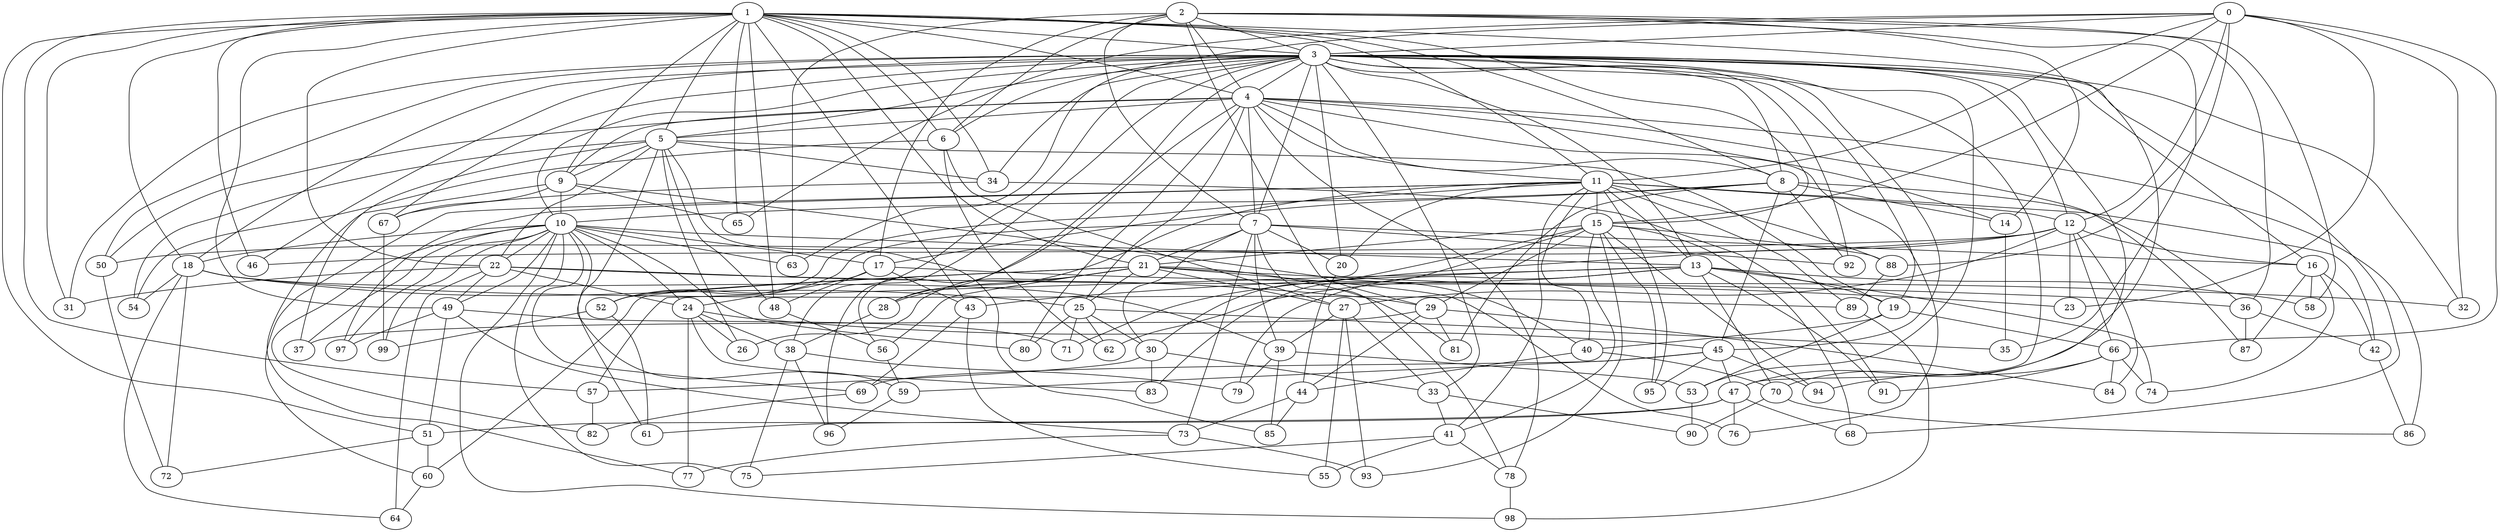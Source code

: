 strict graph "barabasi_albert_graph(100,3)" {
0;
1;
2;
3;
4;
5;
6;
7;
8;
9;
10;
11;
12;
13;
14;
15;
16;
17;
18;
19;
20;
21;
22;
23;
24;
25;
26;
27;
28;
29;
30;
31;
32;
33;
34;
35;
36;
37;
38;
39;
40;
41;
42;
43;
44;
45;
46;
47;
48;
49;
50;
51;
52;
53;
54;
55;
56;
57;
58;
59;
60;
61;
62;
63;
64;
65;
66;
67;
68;
69;
70;
71;
72;
73;
74;
75;
76;
77;
78;
79;
80;
81;
82;
83;
84;
85;
86;
87;
88;
89;
90;
91;
92;
93;
94;
95;
96;
97;
98;
99;
0 -- 32  [is_available=True, prob="0.219797310442"];
0 -- 65  [is_available=True, prob="0.85016924958"];
0 -- 66  [is_available=True, prob="0.13663981795"];
0 -- 3  [is_available=True, prob="0.315676018024"];
0 -- 11  [is_available=True, prob="0.93525210471"];
0 -- 12  [is_available=True, prob="0.520067659352"];
0 -- 15  [is_available=True, prob="0.129952164004"];
0 -- 23  [is_available=True, prob="0.815432833826"];
0 -- 88  [is_available=True, prob="0.480713214282"];
0 -- 63  [is_available=True, prob="0.854246017963"];
1 -- 65  [is_available=True, prob="0.181023971415"];
1 -- 34  [is_available=True, prob="0.444907407318"];
1 -- 3  [is_available=True, prob="1.0"];
1 -- 4  [is_available=True, prob="0.342769734206"];
1 -- 5  [is_available=True, prob="0.0335187582338"];
1 -- 6  [is_available=True, prob="1.0"];
1 -- 49  [is_available=True, prob="0.108130204428"];
1 -- 8  [is_available=True, prob="0.229852025823"];
1 -- 9  [is_available=True, prob="1.0"];
1 -- 11  [is_available=True, prob="0.35594079594"];
1 -- 46  [is_available=True, prob="0.968518691891"];
1 -- 15  [is_available=True, prob="0.0285758721658"];
1 -- 48  [is_available=True, prob="0.548775488792"];
1 -- 43  [is_available=True, prob="0.694608060799"];
1 -- 18  [is_available=True, prob="0.53850056158"];
1 -- 51  [is_available=True, prob="0.0699792295006"];
1 -- 21  [is_available=True, prob="0.84444830126"];
1 -- 22  [is_available=True, prob="0.872279373811"];
1 -- 57  [is_available=True, prob="0.722057590551"];
1 -- 47  [is_available=True, prob="0.640110005039"];
1 -- 31  [is_available=True, prob="0.740159780553"];
2 -- 3  [is_available=True, prob="0.602082539938"];
2 -- 4  [is_available=True, prob="0.727848833886"];
2 -- 6  [is_available=True, prob="0.253835922086"];
2 -- 7  [is_available=True, prob="1.0"];
2 -- 14  [is_available=True, prob="1.0"];
2 -- 17  [is_available=True, prob="1.0"];
2 -- 35  [is_available=True, prob="0.302346472191"];
2 -- 36  [is_available=True, prob="0.222311012886"];
2 -- 58  [is_available=True, prob="1.0"];
2 -- 29  [is_available=True, prob="0.522963767465"];
2 -- 63  [is_available=True, prob="0.706391405563"];
3 -- 4  [is_available=True, prob="0.82987918292"];
3 -- 5  [is_available=True, prob="0.703094371093"];
3 -- 6  [is_available=True, prob="0.032379540156"];
3 -- 7  [is_available=True, prob="0.516502934019"];
3 -- 8  [is_available=True, prob="0.0201692595347"];
3 -- 10  [is_available=True, prob="0.41407574589"];
3 -- 12  [is_available=True, prob="1.0"];
3 -- 13  [is_available=True, prob="0.685809949577"];
3 -- 16  [is_available=True, prob="0.402924429051"];
3 -- 18  [is_available=True, prob="0.0393199690574"];
3 -- 19  [is_available=True, prob="0.774752572381"];
3 -- 20  [is_available=True, prob="0.758041357759"];
3 -- 28  [is_available=True, prob="0.106552691832"];
3 -- 31  [is_available=True, prob="0.466982427585"];
3 -- 32  [is_available=True, prob="0.927076734399"];
3 -- 33  [is_available=True, prob="0.523730469407"];
3 -- 34  [is_available=True, prob="0.599630884382"];
3 -- 38  [is_available=True, prob="0.0591599198529"];
3 -- 45  [is_available=True, prob="0.969140360218"];
3 -- 46  [is_available=True, prob="0.700051831026"];
3 -- 47  [is_available=True, prob="0.0880846981327"];
3 -- 50  [is_available=True, prob="0.733742273313"];
3 -- 53  [is_available=True, prob="0.504053205942"];
3 -- 67  [is_available=True, prob="1.0"];
3 -- 68  [is_available=True, prob="0.476217006266"];
3 -- 70  [is_available=True, prob="0.74442158315"];
3 -- 92  [is_available=True, prob="0.0865846779143"];
3 -- 96  [is_available=True, prob="0.163978364387"];
4 -- 5  [is_available=True, prob="0.517861604092"];
4 -- 7  [is_available=True, prob="0.987372273871"];
4 -- 8  [is_available=True, prob="0.894693625109"];
4 -- 9  [is_available=True, prob="0.387384609029"];
4 -- 11  [is_available=True, prob="0.105108540431"];
4 -- 76  [is_available=True, prob="1.0"];
4 -- 14  [is_available=True, prob="0.394466772762"];
4 -- 80  [is_available=True, prob="1.0"];
4 -- 50  [is_available=True, prob="0.748898553838"];
4 -- 78  [is_available=True, prob="0.0502573329969"];
4 -- 86  [is_available=True, prob="0.260411496225"];
4 -- 87  [is_available=True, prob="0.537336603345"];
4 -- 56  [is_available=True, prob="0.485833470509"];
4 -- 25  [is_available=True, prob="0.311168861552"];
5 -- 34  [is_available=True, prob="0.666385785607"];
5 -- 37  [is_available=True, prob="0.501607227504"];
5 -- 9  [is_available=True, prob="0.136718715933"];
5 -- 48  [is_available=True, prob="1.0"];
5 -- 19  [is_available=True, prob="0.588072694918"];
5 -- 85  [is_available=True, prob="1.0"];
5 -- 22  [is_available=True, prob="1.0"];
5 -- 26  [is_available=True, prob="0.629530430071"];
5 -- 54  [is_available=True, prob="1.0"];
5 -- 61  [is_available=True, prob="1.0"];
6 -- 54  [is_available=True, prob="1.0"];
6 -- 27  [is_available=True, prob="0.769787244859"];
6 -- 62  [is_available=True, prob="0.859313894574"];
7 -- 39  [is_available=True, prob="0.125446358265"];
7 -- 73  [is_available=True, prob="1.0"];
7 -- 78  [is_available=True, prob="0.420251469923"];
7 -- 16  [is_available=True, prob="0.78751300439"];
7 -- 20  [is_available=True, prob="1.0"];
7 -- 21  [is_available=True, prob="0.736165030141"];
7 -- 52  [is_available=True, prob="1.0"];
7 -- 92  [is_available=True, prob="0.434523326074"];
7 -- 30  [is_available=True, prob="1.0"];
8 -- 81  [is_available=True, prob="0.451638926741"];
8 -- 10  [is_available=True, prob="1.0"];
8 -- 45  [is_available=True, prob="0.307734249989"];
8 -- 14  [is_available=True, prob="1.0"];
8 -- 17  [is_available=True, prob="1.0"];
8 -- 36  [is_available=True, prob="0.63856436458"];
8 -- 92  [is_available=True, prob="0.746997812076"];
9 -- 67  [is_available=True, prob="0.306605858765"];
9 -- 65  [is_available=True, prob="1.0"];
9 -- 40  [is_available=True, prob="0.416128247387"];
9 -- 10  [is_available=True, prob="0.898771490805"];
9 -- 77  [is_available=True, prob="1.0"];
10 -- 97  [is_available=True, prob="1.0"];
10 -- 98  [is_available=True, prob="1.0"];
10 -- 82  [is_available=True, prob="0.124295406726"];
10 -- 37  [is_available=True, prob="0.327199538422"];
10 -- 49  [is_available=True, prob="0.347787211816"];
10 -- 75  [is_available=True, prob="0.48661549229"];
10 -- 13  [is_available=True, prob="1.0"];
10 -- 80  [is_available=True, prob="0.419801050927"];
10 -- 17  [is_available=True, prob="1.0"];
10 -- 18  [is_available=True, prob="0.165238877322"];
10 -- 99  [is_available=True, prob="0.31322176733"];
10 -- 22  [is_available=True, prob="0.0997513028915"];
10 -- 24  [is_available=True, prob="1.0"];
10 -- 59  [is_available=True, prob="0.0276754481298"];
10 -- 69  [is_available=True, prob="1.0"];
10 -- 63  [is_available=True, prob="0.307454140784"];
11 -- 97  [is_available=True, prob="0.380967971591"];
11 -- 40  [is_available=True, prob="0.548471810624"];
11 -- 41  [is_available=True, prob="0.418782280144"];
11 -- 42  [is_available=True, prob="0.420261785315"];
11 -- 12  [is_available=True, prob="0.489077725311"];
11 -- 13  [is_available=True, prob="0.894087130514"];
11 -- 15  [is_available=True, prob="0.787516766193"];
11 -- 20  [is_available=True, prob="1.0"];
11 -- 89  [is_available=True, prob="1.0"];
11 -- 88  [is_available=True, prob="0.620520592555"];
11 -- 52  [is_available=True, prob="0.883748410556"];
11 -- 28  [is_available=True, prob="0.00776307633317"];
11 -- 60  [is_available=True, prob="0.285355624916"];
11 -- 95  [is_available=True, prob="1.0"];
12 -- 66  [is_available=True, prob="0.188292485069"];
12 -- 71  [is_available=True, prob="0.724656378982"];
12 -- 46  [is_available=True, prob="0.327165516559"];
12 -- 16  [is_available=True, prob="1.0"];
12 -- 50  [is_available=True, prob="0.949344006591"];
12 -- 84  [is_available=True, prob="0.120168150858"];
12 -- 23  [is_available=True, prob="1.0"];
12 -- 27  [is_available=True, prob="1.0"];
13 -- 70  [is_available=True, prob="1.0"];
13 -- 79  [is_available=True, prob="0.852394916021"];
13 -- 43  [is_available=True, prob="0.376678420008"];
13 -- 19  [is_available=True, prob="1.0"];
13 -- 57  [is_available=True, prob="0.269351348756"];
13 -- 58  [is_available=True, prob="0.901029527557"];
13 -- 91  [is_available=True, prob="0.257259430043"];
13 -- 74  [is_available=True, prob="0.625718840432"];
13 -- 62  [is_available=True, prob="0.909398981158"];
14 -- 35  [is_available=True, prob="0.325860393885"];
15 -- 68  [is_available=True, prob="1.0"];
15 -- 41  [is_available=True, prob="0.449527796639"];
15 -- 94  [is_available=True, prob="1.0"];
15 -- 93  [is_available=True, prob="0.888620308471"];
15 -- 83  [is_available=True, prob="0.311727428184"];
15 -- 21  [is_available=True, prob="0.941201229141"];
15 -- 88  [is_available=True, prob="0.459125739125"];
15 -- 29  [is_available=True, prob="1.0"];
15 -- 30  [is_available=True, prob="1.0"];
15 -- 95  [is_available=True, prob="0.477280069167"];
16 -- 74  [is_available=True, prob="0.89459751273"];
16 -- 87  [is_available=True, prob="1.0"];
16 -- 58  [is_available=True, prob="0.915789863529"];
16 -- 42  [is_available=True, prob="1.0"];
17 -- 32  [is_available=True, prob="0.100909463497"];
17 -- 43  [is_available=True, prob="0.353418703944"];
17 -- 48  [is_available=True, prob="0.430411916369"];
17 -- 24  [is_available=True, prob="0.641565915582"];
18 -- 64  [is_available=True, prob="0.641369001795"];
18 -- 39  [is_available=True, prob="0.3424745117"];
18 -- 72  [is_available=True, prob="0.502395601889"];
18 -- 54  [is_available=True, prob="0.902593679277"];
18 -- 89  [is_available=True, prob="0.0892739185041"];
18 -- 25  [is_available=True, prob="0.794824487804"];
19 -- 66  [is_available=True, prob="0.146302975884"];
19 -- 40  [is_available=True, prob="1.0"];
19 -- 53  [is_available=True, prob="0.890567727932"];
20 -- 44  [is_available=True, prob="0.439046192907"];
21 -- 60  [is_available=True, prob="1.0"];
21 -- 76  [is_available=True, prob="1.0"];
21 -- 81  [is_available=True, prob="0.744679549574"];
21 -- 52  [is_available=True, prob="0.111565609587"];
21 -- 23  [is_available=True, prob="1.0"];
21 -- 56  [is_available=True, prob="0.123037252503"];
21 -- 25  [is_available=True, prob="1.0"];
21 -- 26  [is_available=True, prob="1.0"];
21 -- 27  [is_available=True, prob="0.526792063872"];
21 -- 28  [is_available=True, prob="1.0"];
22 -- 64  [is_available=True, prob="0.759152652148"];
22 -- 36  [is_available=True, prob="1.0"];
22 -- 49  [is_available=True, prob="0.489303478328"];
22 -- 24  [is_available=True, prob="0.950164926029"];
22 -- 29  [is_available=True, prob="1.0"];
22 -- 31  [is_available=True, prob="0.734783414075"];
24 -- 38  [is_available=True, prob="0.173163530429"];
24 -- 45  [is_available=True, prob="0.556322160172"];
24 -- 77  [is_available=True, prob="0.00703488868691"];
24 -- 83  [is_available=True, prob="0.703131225293"];
24 -- 26  [is_available=True, prob="0.517844417986"];
25 -- 35  [is_available=True, prob="0.806319051887"];
25 -- 71  [is_available=True, prob="1.0"];
25 -- 30  [is_available=True, prob="1.0"];
25 -- 80  [is_available=True, prob="1.0"];
25 -- 62  [is_available=True, prob="1.0"];
27 -- 33  [is_available=True, prob="0.912763338298"];
27 -- 39  [is_available=True, prob="0.382598423145"];
27 -- 55  [is_available=True, prob="0.362630240991"];
27 -- 93  [is_available=True, prob="0.0430345553731"];
28 -- 38  [is_available=True, prob="1.0"];
29 -- 37  [is_available=True, prob="0.107977848241"];
29 -- 44  [is_available=True, prob="0.545972441715"];
29 -- 81  [is_available=True, prob="0.798219672138"];
29 -- 84  [is_available=True, prob="0.888003761053"];
30 -- 33  [is_available=True, prob="0.175565993193"];
30 -- 83  [is_available=True, prob="0.385559370956"];
30 -- 57  [is_available=True, prob="1.0"];
33 -- 41  [is_available=True, prob="0.241207330707"];
33 -- 90  [is_available=True, prob="1.0"];
34 -- 91  [is_available=True, prob="1.0"];
34 -- 67  [is_available=True, prob="0.913600436171"];
36 -- 42  [is_available=True, prob="0.913611203148"];
36 -- 87  [is_available=True, prob="1.0"];
38 -- 96  [is_available=True, prob="1.0"];
38 -- 75  [is_available=True, prob="0.260302690764"];
38 -- 79  [is_available=True, prob="0.565363116941"];
39 -- 79  [is_available=True, prob="0.385264443382"];
39 -- 53  [is_available=True, prob="1.0"];
39 -- 85  [is_available=True, prob="0.723046690766"];
40 -- 44  [is_available=True, prob="0.179600656192"];
40 -- 70  [is_available=True, prob="0.55507828178"];
41 -- 75  [is_available=True, prob="0.931537162475"];
41 -- 78  [is_available=True, prob="0.372983771534"];
41 -- 55  [is_available=True, prob="0.396966623022"];
42 -- 86  [is_available=True, prob="0.797932418536"];
43 -- 55  [is_available=True, prob="0.501187266997"];
43 -- 69  [is_available=True, prob="0.705491955919"];
44 -- 73  [is_available=True, prob="0.633076390763"];
44 -- 85  [is_available=True, prob="1.0"];
45 -- 69  [is_available=True, prob="0.137465289993"];
45 -- 47  [is_available=True, prob="1.0"];
45 -- 59  [is_available=True, prob="0.704106014276"];
45 -- 94  [is_available=True, prob="0.592180069752"];
45 -- 95  [is_available=True, prob="0.537209781707"];
47 -- 68  [is_available=True, prob="0.418840712559"];
47 -- 76  [is_available=True, prob="0.411401529818"];
47 -- 51  [is_available=True, prob="1.0"];
47 -- 61  [is_available=True, prob="0.0942611249699"];
48 -- 56  [is_available=True, prob="0.171450204352"];
49 -- 97  [is_available=True, prob="0.432422536611"];
49 -- 71  [is_available=True, prob="0.949234437294"];
49 -- 73  [is_available=True, prob="0.867445487779"];
49 -- 51  [is_available=True, prob="1.0"];
50 -- 72  [is_available=True, prob="0.819220292444"];
51 -- 72  [is_available=True, prob="0.260983933082"];
51 -- 60  [is_available=True, prob="1.0"];
52 -- 99  [is_available=True, prob="0.988040225571"];
52 -- 61  [is_available=True, prob="1.0"];
53 -- 90  [is_available=True, prob="0.48784820214"];
56 -- 59  [is_available=True, prob="0.447852231874"];
57 -- 82  [is_available=True, prob="0.45198203039"];
59 -- 96  [is_available=True, prob="1.0"];
60 -- 64  [is_available=True, prob="0.788243485181"];
66 -- 74  [is_available=True, prob="0.309484865065"];
66 -- 84  [is_available=True, prob="1.0"];
66 -- 91  [is_available=True, prob="0.206918005457"];
66 -- 94  [is_available=True, prob="0.482728132704"];
67 -- 99  [is_available=True, prob="0.379285478547"];
69 -- 82  [is_available=True, prob="1.0"];
70 -- 90  [is_available=True, prob="1.0"];
70 -- 86  [is_available=True, prob="0.133259706316"];
73 -- 77  [is_available=True, prob="0.619123946626"];
73 -- 93  [is_available=True, prob="1.0"];
78 -- 98  [is_available=True, prob="0.682474804691"];
88 -- 89  [is_available=True, prob="0.282516355097"];
89 -- 98  [is_available=True, prob="0.83304981249"];
}
